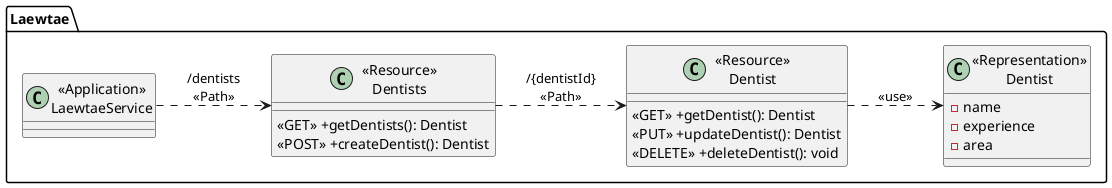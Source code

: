 @startuml
left to right direction
package "Laewtae"{
    class "<<Application>>\nLaewtaeService" as LaewtaeService{}

    class "<<Resource>>\nDentists" as ResourceDentists{
        <<GET>> +getDentists(): Dentist
        <<POST>> +createDentist(): Dentist
    }

    class "<<Resource>>\nDentist" as ResourceDentist {
        <<GET>> +getDentist(): Dentist
        <<PUT>> +updateDentist(): Dentist
        <<DELETE>> +deleteDentist(): void
    }

    class "<<Representation>>\nDentist" as RepresentationDentist {
        -name
        -experience
        -area
    }

}

LaewtaeService ..> ResourceDentists:"/dentists\n<<Path>>"
ResourceDentists ..> ResourceDentist: "/{dentistId}\n<<Path>>"
ResourceDentist ..> RepresentationDentist: "<<use>>"

@enduml